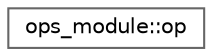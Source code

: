 digraph "Graphical Class Hierarchy"
{
 // LATEX_PDF_SIZE
  bgcolor="transparent";
  edge [fontname=Helvetica,fontsize=10,labelfontname=Helvetica,labelfontsize=10];
  node [fontname=Helvetica,fontsize=10,shape=box,height=0.2,width=0.4];
  rankdir="LR";
  Node0 [id="Node000000",label="ops_module::op",height=0.2,width=0.4,color="grey40", fillcolor="white", style="filled",URL="$db/d5f/interfaceops__module_1_1op.html",tooltip=" "];
}
